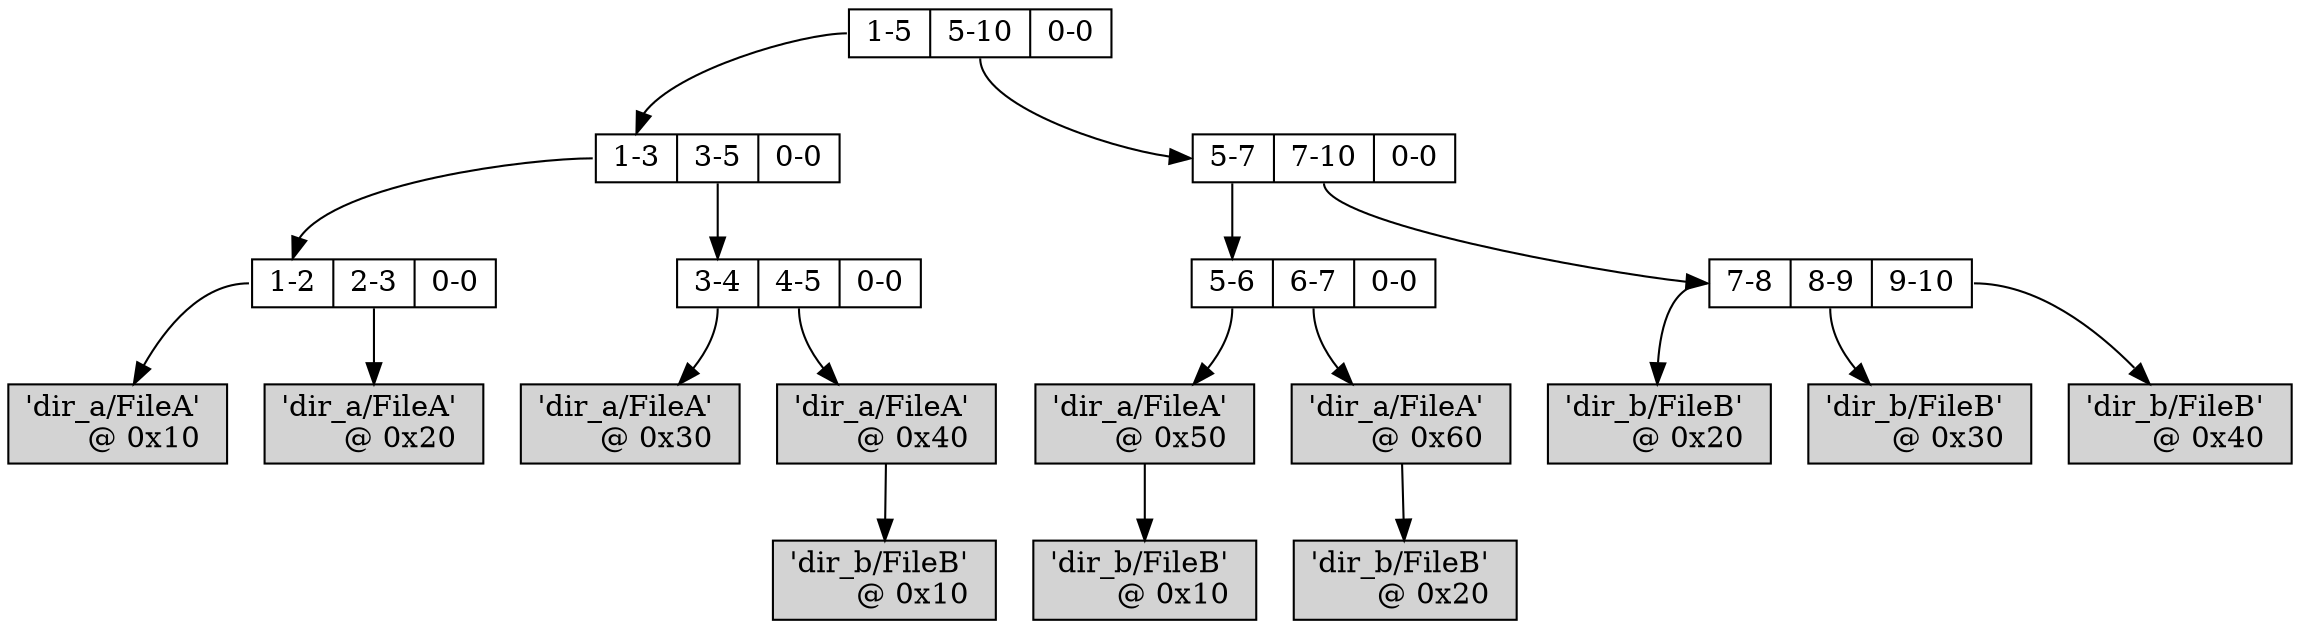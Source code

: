 # Example for dotting & viewing:
# dot -Tpng -o x.png ../manual/index_ab.dot && eog x.png &

digraph RTree
{
	node [shape = record, height=.1];
	node4868 [ label="<f0>1-5|<f1>5-10|<f2>0-0"];
	node4868:f0->node4428:f0;
	node4868:f1->node4791:f0;
	node4428 [ label="<f0>1-3|<f1>3-5|<f2>0-0"];
	node4428:f0->node4116:f0;
	node4428:f1->node4571:f0;
	node4116 [ label="<f0>1-2|<f1>2-3|<f2>0-0"];
	node4116:f0->id4538;
	id4538 [ label="'dir_a/FileA' \r@ 0x10 \r",style=filled ];
	node4116:f1->id4505;
	id4505 [ label="'dir_a/FileA' \r@ 0x20 \r",style=filled ];
	node4571 [ label="<f0>3-4|<f1>4-5|<f2>0-0"];
	node4571:f0->id4318;
	id4318 [ label="'dir_a/FileA' \r@ 0x30 \r",style=filled ];
	node4571:f1->id4285;
	id4285 [ label="'dir_a/FileA' \r@ 0x40 \r",style=filled ];
	id4285 -> id5011;
	id5011 [ label="'dir_b/FileB' \r@ 0x10 \r",style=filled ];
	node4791 [ label="<f0>5-7|<f1>7-10|<f2>0-0"];
	node4791:f0->node4351:f0;
	node4791:f1->node4714:f0;
	node4351 [ label="<f0>5-6|<f1>6-7|<f2>0-0"];
	node4351:f0->id4252;
	id4252 [ label="'dir_a/FileA' \r@ 0x50 \r",style=filled ];
	id4252 -> id5044;
	id5044 [ label="'dir_b/FileB' \r@ 0x10 \r",style=filled ];
	node4351:f1->id4219;
	id4219 [ label="'dir_a/FileA' \r@ 0x60 \r",style=filled ];
	id4219 -> id4945;
	id4945 [ label="'dir_b/FileB' \r@ 0x20 \r",style=filled ];
	node4714 [ label="<f0>7-8|<f1>8-9|<f2>9-10"];
	node4714:f0->id4978;
	id4978 [ label="'dir_b/FileB' \r@ 0x20 \r",style=filled ];
	node4714:f1->id4681;
	id4681 [ label="'dir_b/FileB' \r@ 0x30 \r",style=filled ];
	node4714:f2->id4648;
	id4648 [ label="'dir_b/FileB' \r@ 0x40 \r",style=filled ];
}
